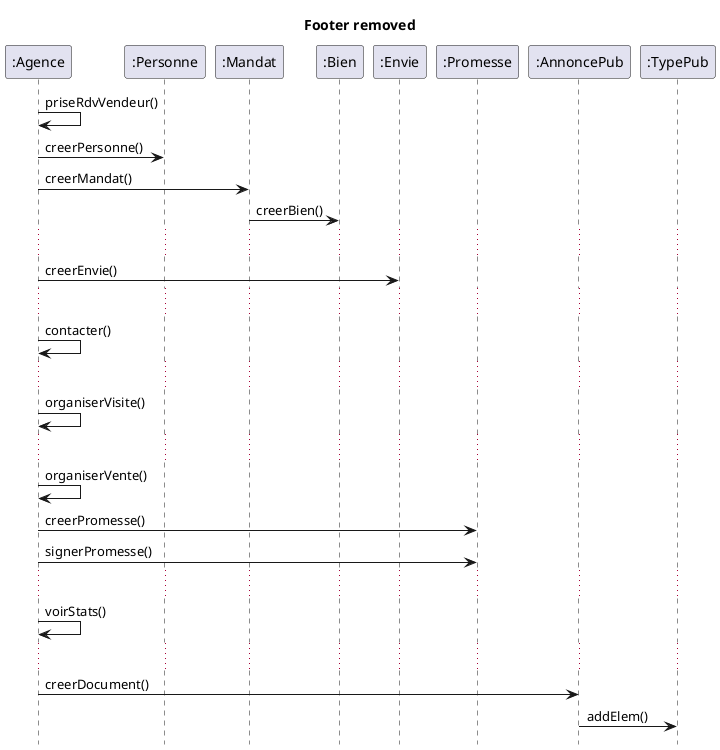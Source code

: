 
@startuml

hide footbox
title Footer removed

participant ":Agence" As A
participant ":Personne" As Per
participant ":Mandat" As M
participant ":Bien" As B
participant ":Envie" As E
participant ":Promesse" As Pro
participant ":AnnoncePub" As AP
participant ":TypePub" As TP

A -> A : priseRdvVendeur()
A -> Per : creerPersonne()
A -> M : creerMandat()
M -> B : creerBien()

...

A -> E : creerEnvie()

...

A -> A : contacter()

...

A -> A : organiserVisite()

...

A -> A : organiserVente()
A -> Pro : creerPromesse()
A -> Pro : signerPromesse()

...

A -> A : voirStats()

...

A -> AP : creerDocument()
AP -> TP : addElem()

@enduml
